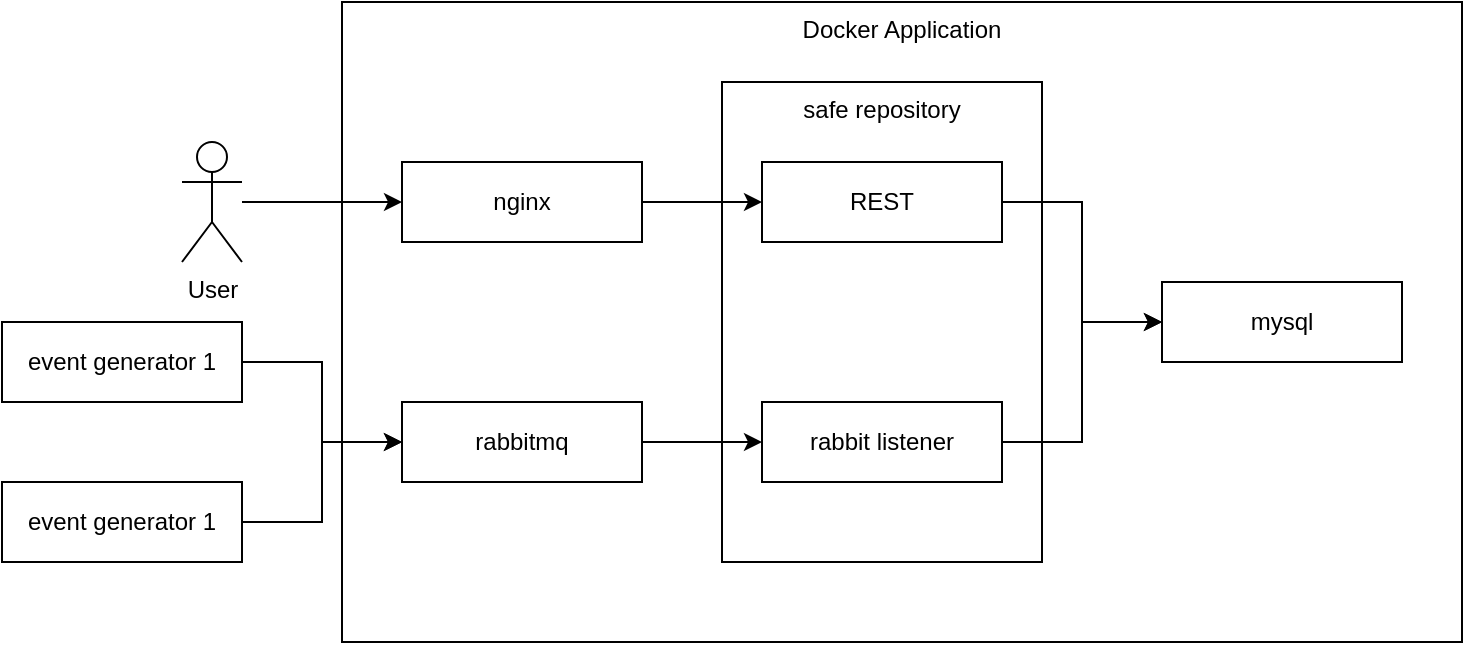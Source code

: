 <mxfile version="17.0.0" type="device"><diagram id="oYNE8cD3SXLvc-msiOBy" name="Page-1"><mxGraphModel dx="1004" dy="691" grid="1" gridSize="10" guides="1" tooltips="1" connect="1" arrows="1" fold="1" page="1" pageScale="1" pageWidth="850" pageHeight="1100" math="0" shadow="0"><root><mxCell id="0"/><mxCell id="1" parent="0"/><mxCell id="RDlBQpWF8yfbfOZP31Ed-19" value="Docker Application" style="rounded=0;whiteSpace=wrap;html=1;fillColor=none;verticalAlign=top;" vertex="1" parent="1"><mxGeometry x="200" y="80" width="560" height="320" as="geometry"/></mxCell><mxCell id="RDlBQpWF8yfbfOZP31Ed-13" value="safe repository" style="rounded=0;whiteSpace=wrap;html=1;fillColor=none;verticalAlign=top;" vertex="1" parent="1"><mxGeometry x="390" y="120" width="160" height="240" as="geometry"/></mxCell><mxCell id="RDlBQpWF8yfbfOZP31Ed-3" value="" style="edgeStyle=orthogonalEdgeStyle;rounded=0;orthogonalLoop=1;jettySize=auto;html=1;" edge="1" parent="1" source="RDlBQpWF8yfbfOZP31Ed-1" target="RDlBQpWF8yfbfOZP31Ed-2"><mxGeometry relative="1" as="geometry"/></mxCell><mxCell id="RDlBQpWF8yfbfOZP31Ed-1" value="nginx" style="rounded=0;whiteSpace=wrap;html=1;" vertex="1" parent="1"><mxGeometry x="230" y="160" width="120" height="40" as="geometry"/></mxCell><mxCell id="RDlBQpWF8yfbfOZP31Ed-17" style="edgeStyle=orthogonalEdgeStyle;rounded=0;orthogonalLoop=1;jettySize=auto;html=1;entryX=0;entryY=0.5;entryDx=0;entryDy=0;startArrow=none;startFill=0;" edge="1" parent="1" source="RDlBQpWF8yfbfOZP31Ed-2" target="RDlBQpWF8yfbfOZP31Ed-10"><mxGeometry relative="1" as="geometry"/></mxCell><mxCell id="RDlBQpWF8yfbfOZP31Ed-2" value="&lt;div&gt;REST&lt;br&gt;&lt;/div&gt;" style="rounded=0;whiteSpace=wrap;html=1;" vertex="1" parent="1"><mxGeometry x="410" y="160" width="120" height="40" as="geometry"/></mxCell><mxCell id="RDlBQpWF8yfbfOZP31Ed-6" value="" style="edgeStyle=orthogonalEdgeStyle;rounded=0;orthogonalLoop=1;jettySize=auto;html=1;" edge="1" parent="1" source="RDlBQpWF8yfbfOZP31Ed-4" target="RDlBQpWF8yfbfOZP31Ed-5"><mxGeometry relative="1" as="geometry"/></mxCell><mxCell id="RDlBQpWF8yfbfOZP31Ed-4" value="event generator 1" style="rounded=0;whiteSpace=wrap;html=1;" vertex="1" parent="1"><mxGeometry x="30" y="240" width="120" height="40" as="geometry"/></mxCell><mxCell id="RDlBQpWF8yfbfOZP31Ed-8" style="edgeStyle=orthogonalEdgeStyle;rounded=0;orthogonalLoop=1;jettySize=auto;html=1;entryX=0;entryY=0.5;entryDx=0;entryDy=0;" edge="1" parent="1" source="RDlBQpWF8yfbfOZP31Ed-5" target="RDlBQpWF8yfbfOZP31Ed-7"><mxGeometry relative="1" as="geometry"/></mxCell><mxCell id="RDlBQpWF8yfbfOZP31Ed-5" value="rabbitmq" style="rounded=0;whiteSpace=wrap;html=1;" vertex="1" parent="1"><mxGeometry x="230" y="280" width="120" height="40" as="geometry"/></mxCell><mxCell id="RDlBQpWF8yfbfOZP31Ed-18" style="edgeStyle=orthogonalEdgeStyle;rounded=0;orthogonalLoop=1;jettySize=auto;html=1;entryX=0;entryY=0.5;entryDx=0;entryDy=0;startArrow=none;startFill=0;" edge="1" parent="1" source="RDlBQpWF8yfbfOZP31Ed-7" target="RDlBQpWF8yfbfOZP31Ed-10"><mxGeometry relative="1" as="geometry"/></mxCell><mxCell id="RDlBQpWF8yfbfOZP31Ed-7" value="rabbit listener" style="rounded=0;whiteSpace=wrap;html=1;" vertex="1" parent="1"><mxGeometry x="410" y="280" width="120" height="40" as="geometry"/></mxCell><mxCell id="RDlBQpWF8yfbfOZP31Ed-10" value="mysql" style="rounded=0;whiteSpace=wrap;html=1;" vertex="1" parent="1"><mxGeometry x="610" y="220" width="120" height="40" as="geometry"/></mxCell><mxCell id="RDlBQpWF8yfbfOZP31Ed-15" value="" style="edgeStyle=orthogonalEdgeStyle;rounded=0;orthogonalLoop=1;jettySize=auto;html=1;startArrow=none;startFill=0;" edge="1" parent="1" source="RDlBQpWF8yfbfOZP31Ed-14" target="RDlBQpWF8yfbfOZP31Ed-1"><mxGeometry relative="1" as="geometry"/></mxCell><mxCell id="RDlBQpWF8yfbfOZP31Ed-14" value="User" style="shape=umlActor;verticalLabelPosition=bottom;verticalAlign=top;html=1;outlineConnect=0;fillColor=none;" vertex="1" parent="1"><mxGeometry x="120" y="150" width="30" height="60" as="geometry"/></mxCell><mxCell id="RDlBQpWF8yfbfOZP31Ed-21" style="edgeStyle=orthogonalEdgeStyle;rounded=0;orthogonalLoop=1;jettySize=auto;html=1;entryX=0;entryY=0.5;entryDx=0;entryDy=0;startArrow=none;startFill=0;" edge="1" parent="1" source="RDlBQpWF8yfbfOZP31Ed-20" target="RDlBQpWF8yfbfOZP31Ed-5"><mxGeometry relative="1" as="geometry"/></mxCell><mxCell id="RDlBQpWF8yfbfOZP31Ed-20" value="event generator 1" style="rounded=0;whiteSpace=wrap;html=1;" vertex="1" parent="1"><mxGeometry x="30" y="320" width="120" height="40" as="geometry"/></mxCell></root></mxGraphModel></diagram></mxfile>